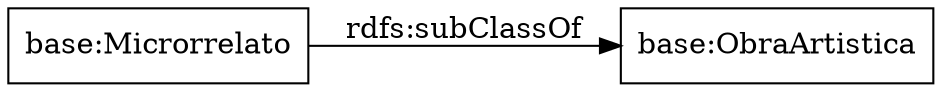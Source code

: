 digraph ar2dtool_diagram { 
rankdir=LR;
size="1000"
node [shape = rectangle, color="black"]; "base:ObraArtistica" "base:Microrrelato" ; /*classes style*/
	"base:Microrrelato" -> "base:ObraArtistica" [ label = "rdfs:subClassOf" ];

}
